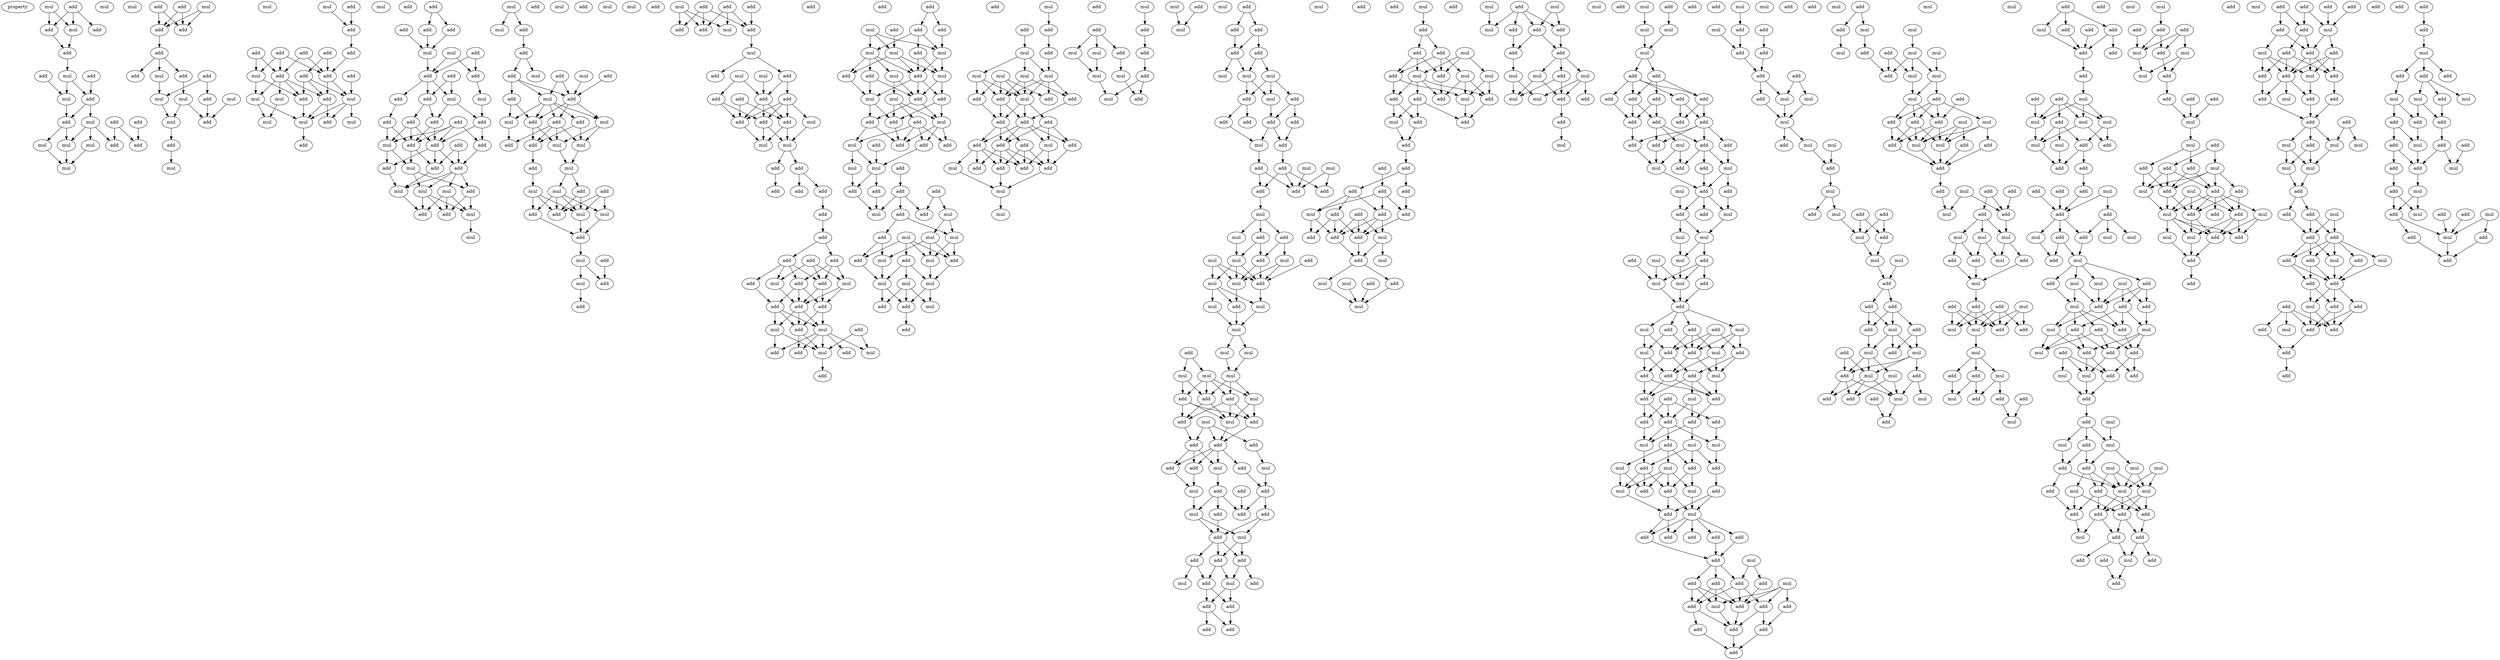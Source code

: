 digraph {
    node [fontcolor=black]
    property [mul=2,lf=1.3]
    0 [ label = add ];
    1 [ label = mul ];
    2 [ label = add ];
    3 [ label = mul ];
    4 [ label = add ];
    5 [ label = add ];
    6 [ label = add ];
    7 [ label = add ];
    8 [ label = mul ];
    9 [ label = add ];
    10 [ label = mul ];
    11 [ label = add ];
    12 [ label = mul ];
    13 [ label = add ];
    14 [ label = add ];
    15 [ label = mul ];
    16 [ label = add ];
    17 [ label = mul ];
    18 [ label = mul ];
    19 [ label = add ];
    20 [ label = mul ];
    21 [ label = mul ];
    22 [ label = mul ];
    23 [ label = mul ];
    24 [ label = add ];
    25 [ label = add ];
    26 [ label = add ];
    27 [ label = add ];
    28 [ label = add ];
    29 [ label = add ];
    30 [ label = add ];
    31 [ label = mul ];
    32 [ label = add ];
    33 [ label = add ];
    34 [ label = mul ];
    35 [ label = mul ];
    36 [ label = mul ];
    37 [ label = mul ];
    38 [ label = mul ];
    39 [ label = add ];
    40 [ label = add ];
    41 [ label = mul ];
    42 [ label = mul ];
    43 [ label = mul ];
    44 [ label = add ];
    45 [ label = add ];
    46 [ label = add ];
    47 [ label = add ];
    48 [ label = add ];
    49 [ label = add ];
    50 [ label = add ];
    51 [ label = mul ];
    52 [ label = add ];
    53 [ label = add ];
    54 [ label = add ];
    55 [ label = add ];
    56 [ label = mul ];
    57 [ label = add ];
    58 [ label = add ];
    59 [ label = mul ];
    60 [ label = mul ];
    61 [ label = mul ];
    62 [ label = add ];
    63 [ label = add ];
    64 [ label = mul ];
    65 [ label = mul ];
    66 [ label = add ];
    67 [ label = add ];
    68 [ label = add ];
    69 [ label = add ];
    70 [ label = add ];
    71 [ label = mul ];
    72 [ label = mul ];
    73 [ label = add ];
    74 [ label = add ];
    75 [ label = add ];
    76 [ label = add ];
    77 [ label = add ];
    78 [ label = mul ];
    79 [ label = add ];
    80 [ label = mul ];
    81 [ label = add ];
    82 [ label = add ];
    83 [ label = add ];
    84 [ label = add ];
    85 [ label = add ];
    86 [ label = add ];
    87 [ label = add ];
    88 [ label = add ];
    89 [ label = add ];
    90 [ label = mul ];
    91 [ label = add ];
    92 [ label = add ];
    93 [ label = add ];
    94 [ label = mul ];
    95 [ label = add ];
    96 [ label = mul ];
    97 [ label = mul ];
    98 [ label = mul ];
    99 [ label = add ];
    100 [ label = mul ];
    101 [ label = add ];
    102 [ label = mul ];
    103 [ label = mul ];
    104 [ label = add ];
    105 [ label = mul ];
    106 [ label = add ];
    107 [ label = mul ];
    108 [ label = add ];
    109 [ label = add ];
    110 [ label = mul ];
    111 [ label = add ];
    112 [ label = add ];
    113 [ label = add ];
    114 [ label = mul ];
    115 [ label = add ];
    116 [ label = add ];
    117 [ label = mul ];
    118 [ label = mul ];
    119 [ label = add ];
    120 [ label = add ];
    121 [ label = mul ];
    122 [ label = add ];
    123 [ label = add ];
    124 [ label = mul ];
    125 [ label = mul ];
    126 [ label = add ];
    127 [ label = mul ];
    128 [ label = add ];
    129 [ label = mul ];
    130 [ label = add ];
    131 [ label = mul ];
    132 [ label = add ];
    133 [ label = add ];
    134 [ label = mul ];
    135 [ label = mul ];
    136 [ label = add ];
    137 [ label = add ];
    138 [ label = mul ];
    139 [ label = add ];
    140 [ label = mul ];
    141 [ label = mul ];
    142 [ label = mul ];
    143 [ label = add ];
    144 [ label = add ];
    145 [ label = add ];
    146 [ label = add ];
    147 [ label = add ];
    148 [ label = mul ];
    149 [ label = add ];
    150 [ label = add ];
    151 [ label = add ];
    152 [ label = add ];
    153 [ label = add ];
    154 [ label = mul ];
    155 [ label = mul ];
    156 [ label = mul ];
    157 [ label = mul ];
    158 [ label = add ];
    159 [ label = add ];
    160 [ label = add ];
    161 [ label = add ];
    162 [ label = add ];
    163 [ label = add ];
    164 [ label = mul ];
    165 [ label = add ];
    166 [ label = add ];
    167 [ label = add ];
    168 [ label = mul ];
    169 [ label = mul ];
    170 [ label = add ];
    171 [ label = add ];
    172 [ label = add ];
    173 [ label = add ];
    174 [ label = add ];
    175 [ label = add ];
    176 [ label = add ];
    177 [ label = add ];
    178 [ label = add ];
    179 [ label = add ];
    180 [ label = add ];
    181 [ label = add ];
    182 [ label = mul ];
    183 [ label = add ];
    184 [ label = add ];
    185 [ label = mul ];
    186 [ label = add ];
    187 [ label = add ];
    188 [ label = add ];
    189 [ label = add ];
    190 [ label = mul ];
    191 [ label = mul ];
    192 [ label = add ];
    193 [ label = mul ];
    194 [ label = add ];
    195 [ label = add ];
    196 [ label = add ];
    197 [ label = mul ];
    198 [ label = add ];
    199 [ label = add ];
    200 [ label = add ];
    201 [ label = add ];
    202 [ label = mul ];
    203 [ label = add ];
    204 [ label = add ];
    205 [ label = add ];
    206 [ label = mul ];
    207 [ label = mul ];
    208 [ label = mul ];
    209 [ label = mul ];
    210 [ label = mul ];
    211 [ label = add ];
    212 [ label = add ];
    213 [ label = add ];
    214 [ label = mul ];
    215 [ label = add ];
    216 [ label = mul ];
    217 [ label = add ];
    218 [ label = mul ];
    219 [ label = add ];
    220 [ label = add ];
    221 [ label = add ];
    222 [ label = add ];
    223 [ label = mul ];
    224 [ label = add ];
    225 [ label = add ];
    226 [ label = add ];
    227 [ label = mul ];
    228 [ label = add ];
    229 [ label = mul ];
    230 [ label = add ];
    231 [ label = add ];
    232 [ label = add ];
    233 [ label = add ];
    234 [ label = mul ];
    235 [ label = add ];
    236 [ label = add ];
    237 [ label = mul ];
    238 [ label = mul ];
    239 [ label = add ];
    240 [ label = mul ];
    241 [ label = mul ];
    242 [ label = add ];
    243 [ label = add ];
    244 [ label = mul ];
    245 [ label = add ];
    246 [ label = mul ];
    247 [ label = mul ];
    248 [ label = mul ];
    249 [ label = mul ];
    250 [ label = add ];
    251 [ label = add ];
    252 [ label = mul ];
    253 [ label = add ];
    254 [ label = mul ];
    255 [ label = add ];
    256 [ label = add ];
    257 [ label = mul ];
    258 [ label = add ];
    259 [ label = mul ];
    260 [ label = mul ];
    261 [ label = mul ];
    262 [ label = mul ];
    263 [ label = add ];
    264 [ label = add ];
    265 [ label = mul ];
    266 [ label = add ];
    267 [ label = add ];
    268 [ label = add ];
    269 [ label = add ];
    270 [ label = add ];
    271 [ label = add ];
    272 [ label = add ];
    273 [ label = mul ];
    274 [ label = add ];
    275 [ label = add ];
    276 [ label = add ];
    277 [ label = add ];
    278 [ label = add ];
    279 [ label = mul ];
    280 [ label = add ];
    281 [ label = mul ];
    282 [ label = mul ];
    283 [ label = add ];
    284 [ label = mul ];
    285 [ label = add ];
    286 [ label = add ];
    287 [ label = add ];
    288 [ label = add ];
    289 [ label = mul ];
    290 [ label = mul ];
    291 [ label = mul ];
    292 [ label = mul ];
    293 [ label = add ];
    294 [ label = add ];
    295 [ label = mul ];
    296 [ label = mul ];
    297 [ label = add ];
    298 [ label = mul ];
    299 [ label = mul ];
    300 [ label = add ];
    301 [ label = mul ];
    302 [ label = add ];
    303 [ label = add ];
    304 [ label = add ];
    305 [ label = add ];
    306 [ label = mul ];
    307 [ label = mul ];
    308 [ label = mul ];
    309 [ label = add ];
    310 [ label = add ];
    311 [ label = mul ];
    312 [ label = add ];
    313 [ label = add ];
    314 [ label = add ];
    315 [ label = add ];
    316 [ label = add ];
    317 [ label = mul ];
    318 [ label = mul ];
    319 [ label = mul ];
    320 [ label = add ];
    321 [ label = add ];
    322 [ label = add ];
    323 [ label = add ];
    324 [ label = add ];
    325 [ label = add ];
    326 [ label = mul ];
    327 [ label = add ];
    328 [ label = mul ];
    329 [ label = add ];
    330 [ label = add ];
    331 [ label = mul ];
    332 [ label = mul ];
    333 [ label = add ];
    334 [ label = mul ];
    335 [ label = mul ];
    336 [ label = add ];
    337 [ label = mul ];
    338 [ label = add ];
    339 [ label = mul ];
    340 [ label = mul ];
    341 [ label = mul ];
    342 [ label = add ];
    343 [ label = mul ];
    344 [ label = mul ];
    345 [ label = add ];
    346 [ label = mul ];
    347 [ label = mul ];
    348 [ label = mul ];
    349 [ label = mul ];
    350 [ label = add ];
    351 [ label = add ];
    352 [ label = add ];
    353 [ label = mul ];
    354 [ label = mul ];
    355 [ label = add ];
    356 [ label = add ];
    357 [ label = add ];
    358 [ label = add ];
    359 [ label = add ];
    360 [ label = add ];
    361 [ label = mul ];
    362 [ label = mul ];
    363 [ label = add ];
    364 [ label = add ];
    365 [ label = mul ];
    366 [ label = add ];
    367 [ label = add ];
    368 [ label = add ];
    369 [ label = add ];
    370 [ label = add ];
    371 [ label = add ];
    372 [ label = mul ];
    373 [ label = add ];
    374 [ label = mul ];
    375 [ label = add ];
    376 [ label = add ];
    377 [ label = add ];
    378 [ label = add ];
    379 [ label = mul ];
    380 [ label = mul ];
    381 [ label = add ];
    382 [ label = add ];
    383 [ label = add ];
    384 [ label = mul ];
    385 [ label = add ];
    386 [ label = add ];
    387 [ label = add ];
    388 [ label = add ];
    389 [ label = add ];
    390 [ label = mul ];
    391 [ label = mul ];
    392 [ label = mul ];
    393 [ label = add ];
    394 [ label = mul ];
    395 [ label = add ];
    396 [ label = add ];
    397 [ label = add ];
    398 [ label = add ];
    399 [ label = mul ];
    400 [ label = add ];
    401 [ label = add ];
    402 [ label = add ];
    403 [ label = mul ];
    404 [ label = add ];
    405 [ label = add ];
    406 [ label = add ];
    407 [ label = add ];
    408 [ label = add ];
    409 [ label = add ];
    410 [ label = add ];
    411 [ label = add ];
    412 [ label = add ];
    413 [ label = add ];
    414 [ label = mul ];
    415 [ label = mul ];
    416 [ label = add ];
    417 [ label = add ];
    418 [ label = add ];
    419 [ label = add ];
    420 [ label = mul ];
    421 [ label = mul ];
    422 [ label = add ];
    423 [ label = mul ];
    424 [ label = add ];
    425 [ label = add ];
    426 [ label = mul ];
    427 [ label = mul ];
    428 [ label = add ];
    429 [ label = mul ];
    430 [ label = add ];
    431 [ label = add ];
    432 [ label = mul ];
    433 [ label = add ];
    434 [ label = add ];
    435 [ label = add ];
    436 [ label = add ];
    437 [ label = mul ];
    438 [ label = mul ];
    439 [ label = mul ];
    440 [ label = add ];
    441 [ label = mul ];
    442 [ label = mul ];
    443 [ label = add ];
    444 [ label = add ];
    445 [ label = mul ];
    446 [ label = mul ];
    447 [ label = add ];
    448 [ label = add ];
    449 [ label = mul ];
    450 [ label = mul ];
    451 [ label = mul ];
    452 [ label = mul ];
    453 [ label = add ];
    454 [ label = add ];
    455 [ label = add ];
    456 [ label = add ];
    457 [ label = add ];
    458 [ label = add ];
    459 [ label = add ];
    460 [ label = add ];
    461 [ label = add ];
    462 [ label = add ];
    463 [ label = add ];
    464 [ label = add ];
    465 [ label = mul ];
    466 [ label = add ];
    467 [ label = add ];
    468 [ label = add ];
    469 [ label = add ];
    470 [ label = mul ];
    471 [ label = add ];
    472 [ label = mul ];
    473 [ label = add ];
    474 [ label = add ];
    475 [ label = add ];
    476 [ label = mul ];
    477 [ label = add ];
    478 [ label = add ];
    479 [ label = mul ];
    480 [ label = mul ];
    481 [ label = mul ];
    482 [ label = add ];
    483 [ label = mul ];
    484 [ label = add ];
    485 [ label = add ];
    486 [ label = mul ];
    487 [ label = mul ];
    488 [ label = add ];
    489 [ label = mul ];
    490 [ label = add ];
    491 [ label = add ];
    492 [ label = add ];
    493 [ label = mul ];
    494 [ label = mul ];
    495 [ label = add ];
    496 [ label = mul ];
    497 [ label = add ];
    498 [ label = add ];
    499 [ label = add ];
    500 [ label = mul ];
    501 [ label = add ];
    502 [ label = add ];
    503 [ label = add ];
    504 [ label = mul ];
    505 [ label = mul ];
    506 [ label = add ];
    507 [ label = add ];
    508 [ label = add ];
    509 [ label = add ];
    510 [ label = add ];
    511 [ label = add ];
    512 [ label = add ];
    513 [ label = mul ];
    514 [ label = mul ];
    515 [ label = add ];
    516 [ label = mul ];
    517 [ label = mul ];
    518 [ label = add ];
    519 [ label = mul ];
    520 [ label = add ];
    521 [ label = add ];
    522 [ label = mul ];
    523 [ label = add ];
    524 [ label = add ];
    525 [ label = add ];
    526 [ label = mul ];
    527 [ label = mul ];
    528 [ label = add ];
    529 [ label = add ];
    530 [ label = add ];
    531 [ label = add ];
    532 [ label = add ];
    533 [ label = add ];
    534 [ label = mul ];
    535 [ label = add ];
    536 [ label = mul ];
    537 [ label = add ];
    538 [ label = add ];
    539 [ label = add ];
    540 [ label = add ];
    541 [ label = add ];
    542 [ label = mul ];
    543 [ label = add ];
    544 [ label = add ];
    545 [ label = add ];
    546 [ label = add ];
    547 [ label = add ];
    548 [ label = add ];
    549 [ label = mul ];
    550 [ label = add ];
    551 [ label = mul ];
    552 [ label = add ];
    553 [ label = add ];
    554 [ label = add ];
    555 [ label = add ];
    556 [ label = add ];
    557 [ label = add ];
    558 [ label = mul ];
    559 [ label = mul ];
    560 [ label = mul ];
    561 [ label = add ];
    562 [ label = mul ];
    563 [ label = add ];
    564 [ label = add ];
    565 [ label = mul ];
    566 [ label = mul ];
    567 [ label = add ];
    568 [ label = add ];
    569 [ label = mul ];
    570 [ label = add ];
    571 [ label = add ];
    572 [ label = add ];
    573 [ label = mul ];
    574 [ label = add ];
    575 [ label = mul ];
    576 [ label = mul ];
    577 [ label = mul ];
    578 [ label = add ];
    579 [ label = add ];
    580 [ label = mul ];
    581 [ label = add ];
    582 [ label = add ];
    583 [ label = mul ];
    584 [ label = add ];
    585 [ label = mul ];
    586 [ label = add ];
    587 [ label = mul ];
    588 [ label = add ];
    589 [ label = mul ];
    590 [ label = add ];
    591 [ label = mul ];
    592 [ label = add ];
    593 [ label = add ];
    594 [ label = add ];
    595 [ label = add ];
    596 [ label = mul ];
    597 [ label = mul ];
    598 [ label = add ];
    599 [ label = add ];
    600 [ label = add ];
    601 [ label = mul ];
    602 [ label = mul ];
    603 [ label = mul ];
    604 [ label = mul ];
    605 [ label = add ];
    606 [ label = mul ];
    607 [ label = add ];
    608 [ label = mul ];
    609 [ label = mul ];
    610 [ label = add ];
    611 [ label = add ];
    612 [ label = add ];
    613 [ label = mul ];
    614 [ label = add ];
    615 [ label = add ];
    616 [ label = mul ];
    617 [ label = mul ];
    618 [ label = add ];
    619 [ label = add ];
    620 [ label = add ];
    621 [ label = mul ];
    622 [ label = add ];
    623 [ label = mul ];
    624 [ label = add ];
    625 [ label = add ];
    626 [ label = mul ];
    627 [ label = add ];
    628 [ label = mul ];
    629 [ label = add ];
    630 [ label = add ];
    631 [ label = mul ];
    632 [ label = add ];
    633 [ label = mul ];
    634 [ label = mul ];
    635 [ label = mul ];
    636 [ label = add ];
    637 [ label = add ];
    638 [ label = mul ];
    639 [ label = add ];
    640 [ label = mul ];
    641 [ label = mul ];
    642 [ label = add ];
    643 [ label = add ];
    644 [ label = add ];
    645 [ label = add ];
    646 [ label = add ];
    647 [ label = mul ];
    648 [ label = mul ];
    649 [ label = mul ];
    650 [ label = mul ];
    651 [ label = add ];
    652 [ label = add ];
    653 [ label = mul ];
    654 [ label = mul ];
    655 [ label = add ];
    656 [ label = add ];
    657 [ label = add ];
    658 [ label = mul ];
    659 [ label = add ];
    660 [ label = mul ];
    661 [ label = add ];
    662 [ label = add ];
    663 [ label = add ];
    664 [ label = add ];
    665 [ label = add ];
    666 [ label = add ];
    667 [ label = add ];
    668 [ label = add ];
    669 [ label = mul ];
    670 [ label = add ];
    671 [ label = mul ];
    672 [ label = mul ];
    673 [ label = mul ];
    674 [ label = mul ];
    675 [ label = mul ];
    676 [ label = add ];
    677 [ label = add ];
    678 [ label = add ];
    679 [ label = add ];
    680 [ label = mul ];
    681 [ label = add ];
    682 [ label = add ];
    683 [ label = add ];
    684 [ label = add ];
    685 [ label = add ];
    686 [ label = mul ];
    687 [ label = add ];
    688 [ label = mul ];
    689 [ label = mul ];
    690 [ label = add ];
    691 [ label = add ];
    692 [ label = mul ];
    693 [ label = add ];
    694 [ label = mul ];
    695 [ label = mul ];
    696 [ label = mul ];
    697 [ label = add ];
    698 [ label = mul ];
    699 [ label = add ];
    700 [ label = add ];
    701 [ label = add ];
    702 [ label = mul ];
    703 [ label = add ];
    704 [ label = add ];
    705 [ label = mul ];
    706 [ label = add ];
    707 [ label = add ];
    708 [ label = add ];
    709 [ label = add ];
    710 [ label = add ];
    711 [ label = mul ];
    712 [ label = add ];
    713 [ label = mul ];
    714 [ label = add ];
    715 [ label = mul ];
    716 [ label = add ];
    717 [ label = add ];
    718 [ label = mul ];
    719 [ label = mul ];
    720 [ label = mul ];
    721 [ label = add ];
    722 [ label = mul ];
    723 [ label = mul ];
    724 [ label = mul ];
    725 [ label = add ];
    726 [ label = add ];
    727 [ label = add ];
    728 [ label = mul ];
    729 [ label = mul ];
    730 [ label = add ];
    731 [ label = mul ];
    732 [ label = add ];
    733 [ label = add ];
    734 [ label = add ];
    735 [ label = add ];
    736 [ label = add ];
    737 [ label = mul ];
    738 [ label = add ];
    739 [ label = add ];
    740 [ label = add ];
    741 [ label = add ];
    742 [ label = mul ];
    743 [ label = add ];
    744 [ label = add ];
    745 [ label = mul ];
    746 [ label = mul ];
    747 [ label = add ];
    748 [ label = add ];
    749 [ label = add ];
    750 [ label = mul ];
    751 [ label = mul ];
    752 [ label = add ];
    753 [ label = add ];
    754 [ label = mul ];
    755 [ label = add ];
    756 [ label = add ];
    757 [ label = add ];
    758 [ label = mul ];
    759 [ label = add ];
    760 [ label = mul ];
    761 [ label = mul ];
    762 [ label = add ];
    763 [ label = mul ];
    764 [ label = add ];
    765 [ label = add ];
    766 [ label = add ];
    767 [ label = add ];
    768 [ label = mul ];
    769 [ label = mul ];
    770 [ label = add ];
    771 [ label = add ];
    772 [ label = add ];
    773 [ label = add ];
    774 [ label = mul ];
    775 [ label = mul ];
    776 [ label = add ];
    777 [ label = mul ];
    778 [ label = add ];
    779 [ label = mul ];
    780 [ label = add ];
    781 [ label = add ];
    782 [ label = add ];
    783 [ label = add ];
    784 [ label = add ];
    785 [ label = add ];
    786 [ label = add ];
    787 [ label = add ];
    788 [ label = mul ];
    789 [ label = add ];
    790 [ label = add ];
    791 [ label = mul ];
    792 [ label = add ];
    793 [ label = add ];
    794 [ label = add ];
    795 [ label = mul ];
    796 [ label = add ];
    797 [ label = add ];
    798 [ label = add ];
    799 [ label = mul ];
    800 [ label = add ];
    801 [ label = add ];
    802 [ label = add ];
    803 [ label = add ];
    804 [ label = add ];
    805 [ label = mul ];
    806 [ label = mul ];
    807 [ label = mul ];
    808 [ label = mul ];
    809 [ label = mul ];
    810 [ label = add ];
    811 [ label = add ];
    812 [ label = add ];
    813 [ label = add ];
    814 [ label = mul ];
    815 [ label = add ];
    816 [ label = add ];
    817 [ label = add ];
    818 [ label = add ];
    819 [ label = mul ];
    820 [ label = add ];
    821 [ label = mul ];
    822 [ label = add ];
    823 [ label = add ];
    824 [ label = mul ];
    825 [ label = add ];
    826 [ label = add ];
    827 [ label = add ];
    828 [ label = mul ];
    829 [ label = add ];
    830 [ label = add ];
    831 [ label = add ];
    832 [ label = add ];
    833 [ label = add ];
    834 [ label = add ];
    835 [ label = add ];
    836 [ label = add ];
    837 [ label = mul ];
    838 [ label = add ];
    839 [ label = add ];
    840 [ label = add ];
    841 [ label = mul ];
    842 [ label = add ];
    843 [ label = mul ];
    844 [ label = mul ];
    845 [ label = add ];
    846 [ label = add ];
    847 [ label = add ];
    848 [ label = add ];
    849 [ label = add ];
    850 [ label = mul ];
    851 [ label = add ];
    852 [ label = add ];
    853 [ label = add ];
    854 [ label = mul ];
    855 [ label = add ];
    856 [ label = mul ];
    857 [ label = mul ];
    858 [ label = add ];
    859 [ label = mul ];
    860 [ label = add ];
    861 [ label = add ];
    862 [ label = add ];
    863 [ label = add ];
    864 [ label = mul ];
    865 [ label = add ];
    0 -> 2 [ name = 0 ];
    0 -> 3 [ name = 1 ];
    0 -> 4 [ name = 2 ];
    1 -> 2 [ name = 3 ];
    1 -> 3 [ name = 4 ];
    2 -> 5 [ name = 5 ];
    3 -> 5 [ name = 6 ];
    5 -> 8 [ name = 7 ];
    6 -> 10 [ name = 8 ];
    7 -> 9 [ name = 9 ];
    8 -> 9 [ name = 10 ];
    8 -> 10 [ name = 11 ];
    9 -> 12 [ name = 12 ];
    9 -> 14 [ name = 13 ];
    10 -> 14 [ name = 14 ];
    11 -> 16 [ name = 15 ];
    12 -> 17 [ name = 16 ];
    12 -> 18 [ name = 17 ];
    12 -> 19 [ name = 18 ];
    13 -> 16 [ name = 19 ];
    13 -> 19 [ name = 20 ];
    14 -> 15 [ name = 21 ];
    14 -> 18 [ name = 22 ];
    15 -> 20 [ name = 23 ];
    17 -> 20 [ name = 24 ];
    18 -> 20 [ name = 25 ];
    23 -> 26 [ name = 26 ];
    23 -> 27 [ name = 27 ];
    24 -> 26 [ name = 28 ];
    24 -> 27 [ name = 29 ];
    25 -> 26 [ name = 30 ];
    25 -> 27 [ name = 31 ];
    27 -> 28 [ name = 32 ];
    28 -> 29 [ name = 33 ];
    28 -> 30 [ name = 34 ];
    28 -> 31 [ name = 35 ];
    29 -> 37 [ name = 36 ];
    31 -> 35 [ name = 37 ];
    32 -> 33 [ name = 38 ];
    32 -> 35 [ name = 39 ];
    33 -> 39 [ name = 40 ];
    35 -> 38 [ name = 41 ];
    36 -> 39 [ name = 42 ];
    37 -> 38 [ name = 43 ];
    37 -> 39 [ name = 44 ];
    38 -> 40 [ name = 45 ];
    40 -> 41 [ name = 46 ];
    42 -> 45 [ name = 47 ];
    44 -> 45 [ name = 48 ];
    45 -> 48 [ name = 49 ];
    46 -> 54 [ name = 50 ];
    46 -> 55 [ name = 51 ];
    47 -> 51 [ name = 52 ];
    47 -> 54 [ name = 53 ];
    47 -> 55 [ name = 54 ];
    48 -> 54 [ name = 55 ];
    49 -> 53 [ name = 56 ];
    49 -> 54 [ name = 57 ];
    50 -> 51 [ name = 58 ];
    50 -> 55 [ name = 59 ];
    51 -> 56 [ name = 60 ];
    51 -> 58 [ name = 61 ];
    52 -> 59 [ name = 62 ];
    53 -> 57 [ name = 63 ];
    53 -> 58 [ name = 64 ];
    53 -> 59 [ name = 65 ];
    54 -> 57 [ name = 66 ];
    54 -> 59 [ name = 67 ];
    55 -> 56 [ name = 68 ];
    55 -> 57 [ name = 69 ];
    55 -> 58 [ name = 70 ];
    55 -> 60 [ name = 71 ];
    56 -> 61 [ name = 72 ];
    56 -> 65 [ name = 73 ];
    57 -> 61 [ name = 74 ];
    57 -> 62 [ name = 75 ];
    58 -> 61 [ name = 76 ];
    59 -> 61 [ name = 77 ];
    59 -> 62 [ name = 78 ];
    59 -> 64 [ name = 79 ];
    60 -> 65 [ name = 80 ];
    61 -> 66 [ name = 81 ];
    67 -> 69 [ name = 82 ];
    67 -> 70 [ name = 83 ];
    68 -> 72 [ name = 84 ];
    69 -> 72 [ name = 85 ];
    70 -> 72 [ name = 86 ];
    71 -> 74 [ name = 87 ];
    71 -> 75 [ name = 88 ];
    72 -> 74 [ name = 89 ];
    73 -> 74 [ name = 90 ];
    73 -> 75 [ name = 91 ];
    74 -> 77 [ name = 92 ];
    74 -> 79 [ name = 93 ];
    74 -> 80 [ name = 94 ];
    75 -> 78 [ name = 95 ];
    76 -> 77 [ name = 96 ];
    76 -> 80 [ name = 97 ];
    77 -> 81 [ name = 98 ];
    77 -> 84 [ name = 99 ];
    78 -> 82 [ name = 100 ];
    79 -> 83 [ name = 101 ];
    80 -> 81 [ name = 102 ];
    80 -> 82 [ name = 103 ];
    81 -> 88 [ name = 104 ];
    81 -> 89 [ name = 105 ];
    82 -> 87 [ name = 106 ];
    82 -> 88 [ name = 107 ];
    83 -> 89 [ name = 108 ];
    83 -> 90 [ name = 109 ];
    84 -> 88 [ name = 110 ];
    84 -> 89 [ name = 111 ];
    84 -> 90 [ name = 112 ];
    85 -> 87 [ name = 113 ];
    85 -> 88 [ name = 114 ];
    85 -> 89 [ name = 115 ];
    85 -> 90 [ name = 116 ];
    86 -> 91 [ name = 117 ];
    86 -> 93 [ name = 118 ];
    87 -> 93 [ name = 119 ];
    88 -> 91 [ name = 120 ];
    88 -> 92 [ name = 121 ];
    88 -> 93 [ name = 122 ];
    89 -> 91 [ name = 123 ];
    89 -> 94 [ name = 124 ];
    90 -> 92 [ name = 125 ];
    90 -> 94 [ name = 126 ];
    91 -> 96 [ name = 127 ];
    92 -> 96 [ name = 128 ];
    93 -> 95 [ name = 129 ];
    93 -> 96 [ name = 130 ];
    93 -> 97 [ name = 131 ];
    93 -> 98 [ name = 132 ];
    94 -> 95 [ name = 133 ];
    94 -> 98 [ name = 134 ];
    95 -> 99 [ name = 135 ];
    95 -> 100 [ name = 136 ];
    96 -> 101 [ name = 137 ];
    97 -> 99 [ name = 138 ];
    97 -> 100 [ name = 139 ];
    97 -> 101 [ name = 140 ];
    98 -> 99 [ name = 141 ];
    98 -> 100 [ name = 142 ];
    98 -> 101 [ name = 143 ];
    100 -> 102 [ name = 144 ];
    103 -> 105 [ name = 145 ];
    103 -> 106 [ name = 146 ];
    106 -> 109 [ name = 147 ];
    109 -> 112 [ name = 148 ];
    109 -> 114 [ name = 149 ];
    110 -> 115 [ name = 150 ];
    111 -> 115 [ name = 151 ];
    111 -> 117 [ name = 152 ];
    112 -> 115 [ name = 153 ];
    112 -> 116 [ name = 154 ];
    112 -> 117 [ name = 155 ];
    113 -> 115 [ name = 156 ];
    115 -> 118 [ name = 157 ];
    115 -> 119 [ name = 158 ];
    115 -> 122 [ name = 159 ];
    116 -> 119 [ name = 160 ];
    116 -> 121 [ name = 161 ];
    117 -> 118 [ name = 162 ];
    117 -> 119 [ name = 163 ];
    117 -> 120 [ name = 164 ];
    117 -> 121 [ name = 165 ];
    117 -> 122 [ name = 166 ];
    118 -> 124 [ name = 167 ];
    118 -> 125 [ name = 168 ];
    119 -> 123 [ name = 169 ];
    119 -> 124 [ name = 170 ];
    120 -> 123 [ name = 171 ];
    120 -> 125 [ name = 172 ];
    121 -> 126 [ name = 173 ];
    122 -> 123 [ name = 174 ];
    122 -> 124 [ name = 175 ];
    122 -> 125 [ name = 176 ];
    122 -> 126 [ name = 177 ];
    123 -> 128 [ name = 178 ];
    124 -> 127 [ name = 179 ];
    125 -> 127 [ name = 180 ];
    127 -> 129 [ name = 181 ];
    127 -> 130 [ name = 182 ];
    128 -> 131 [ name = 183 ];
    129 -> 133 [ name = 184 ];
    129 -> 134 [ name = 185 ];
    129 -> 135 [ name = 186 ];
    129 -> 136 [ name = 187 ];
    130 -> 134 [ name = 188 ];
    130 -> 136 [ name = 189 ];
    131 -> 133 [ name = 190 ];
    131 -> 134 [ name = 191 ];
    131 -> 136 [ name = 192 ];
    132 -> 134 [ name = 193 ];
    132 -> 135 [ name = 194 ];
    132 -> 136 [ name = 195 ];
    133 -> 137 [ name = 196 ];
    134 -> 137 [ name = 197 ];
    135 -> 137 [ name = 198 ];
    137 -> 138 [ name = 199 ];
    138 -> 142 [ name = 200 ];
    138 -> 143 [ name = 201 ];
    139 -> 143 [ name = 202 ];
    142 -> 145 [ name = 203 ];
    146 -> 151 [ name = 204 ];
    146 -> 152 [ name = 205 ];
    146 -> 153 [ name = 206 ];
    147 -> 152 [ name = 207 ];
    148 -> 151 [ name = 208 ];
    148 -> 153 [ name = 209 ];
    148 -> 154 [ name = 210 ];
    150 -> 151 [ name = 211 ];
    150 -> 152 [ name = 212 ];
    150 -> 154 [ name = 213 ];
    152 -> 155 [ name = 214 ];
    155 -> 158 [ name = 215 ];
    155 -> 159 [ name = 216 ];
    156 -> 162 [ name = 217 ];
    157 -> 161 [ name = 218 ];
    157 -> 162 [ name = 219 ];
    159 -> 162 [ name = 220 ];
    159 -> 163 [ name = 221 ];
    160 -> 165 [ name = 222 ];
    160 -> 167 [ name = 223 ];
    161 -> 165 [ name = 224 ];
    161 -> 166 [ name = 225 ];
    162 -> 165 [ name = 226 ];
    162 -> 166 [ name = 227 ];
    162 -> 167 [ name = 228 ];
    163 -> 164 [ name = 229 ];
    163 -> 165 [ name = 230 ];
    163 -> 166 [ name = 231 ];
    163 -> 167 [ name = 232 ];
    164 -> 169 [ name = 233 ];
    165 -> 168 [ name = 234 ];
    166 -> 168 [ name = 235 ];
    166 -> 169 [ name = 236 ];
    167 -> 168 [ name = 237 ];
    167 -> 169 [ name = 238 ];
    169 -> 170 [ name = 239 ];
    169 -> 171 [ name = 240 ];
    170 -> 172 [ name = 241 ];
    171 -> 173 [ name = 242 ];
    171 -> 174 [ name = 243 ];
    173 -> 176 [ name = 244 ];
    176 -> 177 [ name = 245 ];
    177 -> 178 [ name = 246 ];
    177 -> 180 [ name = 247 ];
    178 -> 181 [ name = 248 ];
    178 -> 182 [ name = 249 ];
    178 -> 183 [ name = 250 ];
    178 -> 184 [ name = 251 ];
    179 -> 182 [ name = 252 ];
    179 -> 183 [ name = 253 ];
    179 -> 185 [ name = 254 ];
    180 -> 181 [ name = 255 ];
    180 -> 183 [ name = 256 ];
    180 -> 185 [ name = 257 ];
    181 -> 186 [ name = 258 ];
    181 -> 187 [ name = 259 ];
    181 -> 188 [ name = 260 ];
    182 -> 187 [ name = 261 ];
    183 -> 186 [ name = 262 ];
    183 -> 187 [ name = 263 ];
    184 -> 188 [ name = 264 ];
    185 -> 186 [ name = 265 ];
    185 -> 187 [ name = 266 ];
    186 -> 189 [ name = 267 ];
    186 -> 190 [ name = 268 ];
    187 -> 189 [ name = 269 ];
    187 -> 190 [ name = 270 ];
    187 -> 191 [ name = 271 ];
    188 -> 189 [ name = 272 ];
    188 -> 190 [ name = 273 ];
    188 -> 191 [ name = 274 ];
    189 -> 193 [ name = 275 ];
    189 -> 196 [ name = 276 ];
    190 -> 193 [ name = 277 ];
    190 -> 194 [ name = 278 ];
    190 -> 195 [ name = 279 ];
    190 -> 196 [ name = 280 ];
    190 -> 197 [ name = 281 ];
    191 -> 193 [ name = 282 ];
    191 -> 194 [ name = 283 ];
    192 -> 193 [ name = 284 ];
    192 -> 197 [ name = 285 ];
    193 -> 198 [ name = 286 ];
    199 -> 200 [ name = 287 ];
    199 -> 201 [ name = 288 ];
    200 -> 207 [ name = 289 ];
    201 -> 205 [ name = 290 ];
    201 -> 207 [ name = 291 ];
    201 -> 208 [ name = 292 ];
    202 -> 206 [ name = 293 ];
    202 -> 207 [ name = 294 ];
    202 -> 208 [ name = 295 ];
    203 -> 206 [ name = 296 ];
    205 -> 210 [ name = 297 ];
    205 -> 213 [ name = 298 ];
    206 -> 210 [ name = 299 ];
    206 -> 211 [ name = 300 ];
    206 -> 213 [ name = 301 ];
    207 -> 210 [ name = 302 ];
    207 -> 213 [ name = 303 ];
    208 -> 209 [ name = 304 ];
    208 -> 211 [ name = 305 ];
    208 -> 212 [ name = 306 ];
    208 -> 213 [ name = 307 ];
    209 -> 216 [ name = 308 ];
    209 -> 217 [ name = 309 ];
    210 -> 215 [ name = 310 ];
    210 -> 217 [ name = 311 ];
    211 -> 214 [ name = 312 ];
    212 -> 214 [ name = 313 ];
    212 -> 217 [ name = 314 ];
    213 -> 214 [ name = 315 ];
    213 -> 215 [ name = 316 ];
    213 -> 217 [ name = 317 ];
    214 -> 219 [ name = 318 ];
    214 -> 221 [ name = 319 ];
    215 -> 218 [ name = 320 ];
    215 -> 219 [ name = 321 ];
    216 -> 218 [ name = 322 ];
    216 -> 219 [ name = 323 ];
    216 -> 220 [ name = 324 ];
    217 -> 218 [ name = 325 ];
    217 -> 221 [ name = 326 ];
    218 -> 222 [ name = 327 ];
    218 -> 224 [ name = 328 ];
    218 -> 226 [ name = 329 ];
    219 -> 224 [ name = 330 ];
    220 -> 222 [ name = 331 ];
    220 -> 223 [ name = 332 ];
    220 -> 224 [ name = 333 ];
    220 -> 226 [ name = 334 ];
    221 -> 223 [ name = 335 ];
    221 -> 224 [ name = 336 ];
    222 -> 229 [ name = 337 ];
    223 -> 227 [ name = 338 ];
    223 -> 229 [ name = 339 ];
    225 -> 229 [ name = 340 ];
    227 -> 233 [ name = 341 ];
    228 -> 230 [ name = 342 ];
    229 -> 232 [ name = 343 ];
    229 -> 233 [ name = 344 ];
    230 -> 234 [ name = 345 ];
    230 -> 235 [ name = 346 ];
    230 -> 236 [ name = 347 ];
    231 -> 236 [ name = 348 ];
    231 -> 237 [ name = 349 ];
    232 -> 234 [ name = 350 ];
    233 -> 234 [ name = 351 ];
    235 -> 239 [ name = 352 ];
    235 -> 241 [ name = 353 ];
    237 -> 238 [ name = 354 ];
    237 -> 241 [ name = 355 ];
    238 -> 242 [ name = 356 ];
    238 -> 244 [ name = 357 ];
    238 -> 246 [ name = 358 ];
    239 -> 243 [ name = 359 ];
    239 -> 244 [ name = 360 ];
    240 -> 242 [ name = 361 ];
    240 -> 243 [ name = 362 ];
    240 -> 245 [ name = 363 ];
    240 -> 246 [ name = 364 ];
    241 -> 242 [ name = 365 ];
    241 -> 246 [ name = 366 ];
    242 -> 248 [ name = 367 ];
    243 -> 247 [ name = 368 ];
    244 -> 247 [ name = 369 ];
    245 -> 247 [ name = 370 ];
    245 -> 248 [ name = 371 ];
    245 -> 249 [ name = 372 ];
    246 -> 248 [ name = 373 ];
    247 -> 250 [ name = 374 ];
    247 -> 251 [ name = 375 ];
    248 -> 250 [ name = 376 ];
    248 -> 252 [ name = 377 ];
    249 -> 250 [ name = 378 ];
    249 -> 251 [ name = 379 ];
    249 -> 252 [ name = 380 ];
    250 -> 253 [ name = 381 ];
    254 -> 256 [ name = 382 ];
    255 -> 257 [ name = 383 ];
    256 -> 258 [ name = 384 ];
    257 -> 259 [ name = 385 ];
    257 -> 261 [ name = 386 ];
    257 -> 262 [ name = 387 ];
    258 -> 259 [ name = 388 ];
    259 -> 264 [ name = 389 ];
    259 -> 265 [ name = 390 ];
    259 -> 266 [ name = 391 ];
    259 -> 267 [ name = 392 ];
    260 -> 263 [ name = 393 ];
    260 -> 264 [ name = 394 ];
    260 -> 265 [ name = 395 ];
    260 -> 267 [ name = 396 ];
    261 -> 263 [ name = 397 ];
    261 -> 264 [ name = 398 ];
    261 -> 265 [ name = 399 ];
    262 -> 264 [ name = 400 ];
    262 -> 265 [ name = 401 ];
    262 -> 266 [ name = 402 ];
    263 -> 269 [ name = 403 ];
    264 -> 269 [ name = 404 ];
    264 -> 270 [ name = 405 ];
    265 -> 268 [ name = 406 ];
    265 -> 269 [ name = 407 ];
    265 -> 270 [ name = 408 ];
    266 -> 270 [ name = 409 ];
    268 -> 272 [ name = 410 ];
    268 -> 273 [ name = 411 ];
    268 -> 275 [ name = 412 ];
    269 -> 271 [ name = 413 ];
    269 -> 274 [ name = 414 ];
    269 -> 275 [ name = 415 ];
    270 -> 271 [ name = 416 ];
    270 -> 272 [ name = 417 ];
    270 -> 273 [ name = 418 ];
    270 -> 275 [ name = 419 ];
    271 -> 277 [ name = 420 ];
    271 -> 278 [ name = 421 ];
    271 -> 279 [ name = 422 ];
    271 -> 280 [ name = 423 ];
    272 -> 276 [ name = 424 ];
    273 -> 276 [ name = 425 ];
    273 -> 280 [ name = 426 ];
    274 -> 276 [ name = 427 ];
    274 -> 278 [ name = 428 ];
    274 -> 280 [ name = 429 ];
    275 -> 276 [ name = 430 ];
    275 -> 277 [ name = 431 ];
    275 -> 278 [ name = 432 ];
    275 -> 280 [ name = 433 ];
    276 -> 281 [ name = 434 ];
    278 -> 281 [ name = 435 ];
    279 -> 281 [ name = 436 ];
    281 -> 282 [ name = 437 ];
    284 -> 286 [ name = 438 ];
    285 -> 287 [ name = 439 ];
    285 -> 289 [ name = 440 ];
    285 -> 290 [ name = 441 ];
    286 -> 288 [ name = 442 ];
    287 -> 292 [ name = 443 ];
    288 -> 293 [ name = 444 ];
    289 -> 291 [ name = 445 ];
    290 -> 291 [ name = 446 ];
    291 -> 295 [ name = 447 ];
    292 -> 294 [ name = 448 ];
    293 -> 294 [ name = 449 ];
    293 -> 295 [ name = 450 ];
    296 -> 299 [ name = 451 ];
    297 -> 299 [ name = 452 ];
    300 -> 302 [ name = 453 ];
    300 -> 303 [ name = 454 ];
    302 -> 304 [ name = 455 ];
    302 -> 305 [ name = 456 ];
    303 -> 304 [ name = 457 ];
    304 -> 307 [ name = 458 ];
    304 -> 308 [ name = 459 ];
    305 -> 306 [ name = 460 ];
    305 -> 308 [ name = 461 ];
    306 -> 309 [ name = 462 ];
    306 -> 310 [ name = 463 ];
    306 -> 311 [ name = 464 ];
    308 -> 309 [ name = 465 ];
    308 -> 311 [ name = 466 ];
    309 -> 313 [ name = 467 ];
    309 -> 314 [ name = 468 ];
    310 -> 312 [ name = 469 ];
    310 -> 315 [ name = 470 ];
    311 -> 315 [ name = 471 ];
    312 -> 316 [ name = 472 ];
    314 -> 317 [ name = 473 ];
    315 -> 316 [ name = 474 ];
    315 -> 317 [ name = 475 ];
    316 -> 320 [ name = 476 ];
    317 -> 322 [ name = 477 ];
    318 -> 323 [ name = 478 ];
    318 -> 325 [ name = 479 ];
    319 -> 323 [ name = 480 ];
    320 -> 323 [ name = 481 ];
    320 -> 324 [ name = 482 ];
    320 -> 325 [ name = 483 ];
    322 -> 323 [ name = 484 ];
    322 -> 324 [ name = 485 ];
    324 -> 326 [ name = 486 ];
    326 -> 327 [ name = 487 ];
    326 -> 328 [ name = 488 ];
    326 -> 329 [ name = 489 ];
    327 -> 332 [ name = 490 ];
    327 -> 333 [ name = 491 ];
    328 -> 334 [ name = 492 ];
    329 -> 333 [ name = 493 ];
    329 -> 334 [ name = 494 ];
    330 -> 336 [ name = 495 ];
    331 -> 335 [ name = 496 ];
    331 -> 336 [ name = 497 ];
    331 -> 337 [ name = 498 ];
    332 -> 336 [ name = 499 ];
    332 -> 337 [ name = 500 ];
    333 -> 336 [ name = 501 ];
    333 -> 337 [ name = 502 ];
    334 -> 335 [ name = 503 ];
    334 -> 336 [ name = 504 ];
    334 -> 337 [ name = 505 ];
    335 -> 338 [ name = 506 ];
    335 -> 339 [ name = 507 ];
    335 -> 340 [ name = 508 ];
    336 -> 340 [ name = 509 ];
    337 -> 338 [ name = 510 ];
    338 -> 341 [ name = 511 ];
    339 -> 341 [ name = 512 ];
    340 -> 341 [ name = 513 ];
    341 -> 343 [ name = 514 ];
    341 -> 344 [ name = 515 ];
    342 -> 346 [ name = 516 ];
    342 -> 348 [ name = 517 ];
    343 -> 347 [ name = 518 ];
    344 -> 347 [ name = 519 ];
    346 -> 350 [ name = 520 ];
    346 -> 352 [ name = 521 ];
    347 -> 349 [ name = 522 ];
    347 -> 351 [ name = 523 ];
    347 -> 352 [ name = 524 ];
    348 -> 349 [ name = 525 ];
    348 -> 350 [ name = 526 ];
    348 -> 351 [ name = 527 ];
    348 -> 352 [ name = 528 ];
    349 -> 353 [ name = 529 ];
    349 -> 355 [ name = 530 ];
    350 -> 353 [ name = 531 ];
    350 -> 355 [ name = 532 ];
    350 -> 356 [ name = 533 ];
    351 -> 353 [ name = 534 ];
    351 -> 355 [ name = 535 ];
    351 -> 356 [ name = 536 ];
    352 -> 353 [ name = 537 ];
    352 -> 356 [ name = 538 ];
    353 -> 357 [ name = 539 ];
    354 -> 357 [ name = 540 ];
    354 -> 358 [ name = 541 ];
    354 -> 359 [ name = 542 ];
    355 -> 357 [ name = 543 ];
    356 -> 359 [ name = 544 ];
    357 -> 360 [ name = 545 ];
    357 -> 361 [ name = 546 ];
    357 -> 363 [ name = 547 ];
    357 -> 364 [ name = 548 ];
    358 -> 362 [ name = 549 ];
    359 -> 360 [ name = 550 ];
    359 -> 361 [ name = 551 ];
    359 -> 364 [ name = 552 ];
    360 -> 365 [ name = 553 ];
    361 -> 368 [ name = 554 ];
    362 -> 367 [ name = 555 ];
    363 -> 367 [ name = 556 ];
    364 -> 365 [ name = 557 ];
    365 -> 372 [ name = 558 ];
    366 -> 371 [ name = 559 ];
    367 -> 369 [ name = 560 ];
    367 -> 371 [ name = 561 ];
    368 -> 370 [ name = 562 ];
    368 -> 371 [ name = 563 ];
    368 -> 372 [ name = 564 ];
    369 -> 373 [ name = 565 ];
    369 -> 374 [ name = 566 ];
    370 -> 373 [ name = 567 ];
    372 -> 373 [ name = 568 ];
    372 -> 374 [ name = 569 ];
    373 -> 375 [ name = 570 ];
    373 -> 376 [ name = 571 ];
    373 -> 377 [ name = 572 ];
    374 -> 375 [ name = 573 ];
    374 -> 376 [ name = 574 ];
    375 -> 379 [ name = 575 ];
    375 -> 381 [ name = 576 ];
    376 -> 378 [ name = 577 ];
    376 -> 379 [ name = 578 ];
    377 -> 380 [ name = 579 ];
    377 -> 381 [ name = 580 ];
    379 -> 382 [ name = 581 ];
    379 -> 383 [ name = 582 ];
    381 -> 382 [ name = 583 ];
    381 -> 383 [ name = 584 ];
    382 -> 385 [ name = 585 ];
    382 -> 386 [ name = 586 ];
    383 -> 386 [ name = 587 ];
    384 -> 387 [ name = 588 ];
    387 -> 388 [ name = 589 ];
    387 -> 389 [ name = 590 ];
    388 -> 392 [ name = 591 ];
    388 -> 393 [ name = 592 ];
    388 -> 395 [ name = 593 ];
    389 -> 393 [ name = 594 ];
    389 -> 394 [ name = 595 ];
    389 -> 395 [ name = 596 ];
    390 -> 391 [ name = 597 ];
    390 -> 392 [ name = 598 ];
    390 -> 395 [ name = 599 ];
    391 -> 397 [ name = 600 ];
    391 -> 399 [ name = 601 ];
    392 -> 396 [ name = 602 ];
    392 -> 397 [ name = 603 ];
    392 -> 398 [ name = 604 ];
    392 -> 400 [ name = 605 ];
    393 -> 398 [ name = 606 ];
    393 -> 399 [ name = 607 ];
    394 -> 397 [ name = 608 ];
    394 -> 399 [ name = 609 ];
    394 -> 400 [ name = 610 ];
    395 -> 400 [ name = 611 ];
    396 -> 401 [ name = 612 ];
    396 -> 402 [ name = 613 ];
    396 -> 403 [ name = 614 ];
    397 -> 401 [ name = 615 ];
    398 -> 402 [ name = 616 ];
    398 -> 403 [ name = 617 ];
    399 -> 401 [ name = 618 ];
    402 -> 404 [ name = 619 ];
    403 -> 404 [ name = 620 ];
    404 -> 405 [ name = 621 ];
    405 -> 407 [ name = 622 ];
    405 -> 408 [ name = 623 ];
    406 -> 409 [ name = 624 ];
    407 -> 410 [ name = 625 ];
    407 -> 413 [ name = 626 ];
    407 -> 414 [ name = 627 ];
    408 -> 411 [ name = 628 ];
    409 -> 410 [ name = 629 ];
    409 -> 411 [ name = 630 ];
    409 -> 414 [ name = 631 ];
    410 -> 415 [ name = 632 ];
    410 -> 416 [ name = 633 ];
    410 -> 418 [ name = 634 ];
    411 -> 418 [ name = 635 ];
    412 -> 415 [ name = 636 ];
    412 -> 416 [ name = 637 ];
    412 -> 418 [ name = 638 ];
    413 -> 416 [ name = 639 ];
    413 -> 417 [ name = 640 ];
    413 -> 418 [ name = 641 ];
    414 -> 416 [ name = 642 ];
    414 -> 417 [ name = 643 ];
    415 -> 419 [ name = 644 ];
    415 -> 420 [ name = 645 ];
    416 -> 419 [ name = 646 ];
    418 -> 419 [ name = 647 ];
    419 -> 421 [ name = 648 ];
    419 -> 425 [ name = 649 ];
    421 -> 426 [ name = 650 ];
    423 -> 426 [ name = 651 ];
    424 -> 426 [ name = 652 ];
    425 -> 426 [ name = 653 ];
    427 -> 432 [ name = 654 ];
    428 -> 430 [ name = 655 ];
    428 -> 431 [ name = 656 ];
    428 -> 432 [ name = 657 ];
    428 -> 433 [ name = 658 ];
    429 -> 430 [ name = 659 ];
    429 -> 433 [ name = 660 ];
    430 -> 434 [ name = 661 ];
    431 -> 435 [ name = 662 ];
    433 -> 434 [ name = 663 ];
    433 -> 435 [ name = 664 ];
    434 -> 436 [ name = 665 ];
    434 -> 437 [ name = 666 ];
    434 -> 439 [ name = 667 ];
    435 -> 438 [ name = 668 ];
    436 -> 442 [ name = 669 ];
    436 -> 443 [ name = 670 ];
    437 -> 440 [ name = 671 ];
    437 -> 441 [ name = 672 ];
    437 -> 443 [ name = 673 ];
    438 -> 441 [ name = 674 ];
    438 -> 442 [ name = 675 ];
    439 -> 442 [ name = 676 ];
    439 -> 443 [ name = 677 ];
    443 -> 444 [ name = 678 ];
    444 -> 446 [ name = 679 ];
    448 -> 451 [ name = 680 ];
    449 -> 450 [ name = 681 ];
    450 -> 452 [ name = 682 ];
    451 -> 452 [ name = 683 ];
    452 -> 454 [ name = 684 ];
    452 -> 455 [ name = 685 ];
    454 -> 456 [ name = 686 ];
    454 -> 459 [ name = 687 ];
    454 -> 460 [ name = 688 ];
    455 -> 456 [ name = 689 ];
    455 -> 457 [ name = 690 ];
    455 -> 458 [ name = 691 ];
    455 -> 460 [ name = 692 ];
    456 -> 463 [ name = 693 ];
    456 -> 464 [ name = 694 ];
    457 -> 463 [ name = 695 ];
    457 -> 464 [ name = 696 ];
    458 -> 461 [ name = 697 ];
    459 -> 461 [ name = 698 ];
    459 -> 462 [ name = 699 ];
    460 -> 461 [ name = 700 ];
    460 -> 462 [ name = 701 ];
    461 -> 469 [ name = 702 ];
    462 -> 465 [ name = 703 ];
    462 -> 466 [ name = 704 ];
    462 -> 468 [ name = 705 ];
    463 -> 466 [ name = 706 ];
    463 -> 467 [ name = 707 ];
    463 -> 468 [ name = 708 ];
    463 -> 469 [ name = 709 ];
    465 -> 471 [ name = 710 ];
    465 -> 472 [ name = 711 ];
    466 -> 470 [ name = 712 ];
    466 -> 471 [ name = 713 ];
    466 -> 473 [ name = 714 ];
    467 -> 470 [ name = 715 ];
    468 -> 472 [ name = 716 ];
    469 -> 472 [ name = 717 ];
    470 -> 474 [ name = 718 ];
    470 -> 475 [ name = 719 ];
    472 -> 475 [ name = 720 ];
    473 -> 475 [ name = 721 ];
    474 -> 479 [ name = 722 ];
    475 -> 477 [ name = 723 ];
    475 -> 478 [ name = 724 ];
    475 -> 479 [ name = 725 ];
    476 -> 477 [ name = 726 ];
    477 -> 480 [ name = 727 ];
    477 -> 481 [ name = 728 ];
    479 -> 480 [ name = 729 ];
    480 -> 485 [ name = 730 ];
    480 -> 486 [ name = 731 ];
    481 -> 486 [ name = 732 ];
    482 -> 487 [ name = 733 ];
    483 -> 487 [ name = 734 ];
    483 -> 489 [ name = 735 ];
    485 -> 487 [ name = 736 ];
    485 -> 488 [ name = 737 ];
    485 -> 489 [ name = 738 ];
    486 -> 489 [ name = 739 ];
    487 -> 490 [ name = 740 ];
    488 -> 490 [ name = 741 ];
    489 -> 490 [ name = 742 ];
    490 -> 491 [ name = 743 ];
    490 -> 492 [ name = 744 ];
    490 -> 493 [ name = 745 ];
    490 -> 494 [ name = 746 ];
    491 -> 498 [ name = 747 ];
    491 -> 500 [ name = 748 ];
    492 -> 496 [ name = 749 ];
    492 -> 497 [ name = 750 ];
    492 -> 498 [ name = 751 ];
    493 -> 497 [ name = 752 ];
    493 -> 500 [ name = 753 ];
    494 -> 496 [ name = 754 ];
    494 -> 498 [ name = 755 ];
    494 -> 499 [ name = 756 ];
    495 -> 497 [ name = 757 ];
    495 -> 498 [ name = 758 ];
    495 -> 499 [ name = 759 ];
    496 -> 502 [ name = 760 ];
    496 -> 504 [ name = 761 ];
    497 -> 501 [ name = 762 ];
    497 -> 503 [ name = 763 ];
    498 -> 502 [ name = 764 ];
    498 -> 504 [ name = 765 ];
    499 -> 501 [ name = 766 ];
    499 -> 504 [ name = 767 ];
    500 -> 502 [ name = 768 ];
    500 -> 503 [ name = 769 ];
    501 -> 505 [ name = 770 ];
    501 -> 507 [ name = 771 ];
    501 -> 508 [ name = 772 ];
    502 -> 507 [ name = 773 ];
    502 -> 508 [ name = 774 ];
    503 -> 507 [ name = 775 ];
    503 -> 508 [ name = 776 ];
    504 -> 508 [ name = 777 ];
    505 -> 509 [ name = 778 ];
    505 -> 510 [ name = 779 ];
    506 -> 510 [ name = 780 ];
    506 -> 511 [ name = 781 ];
    506 -> 512 [ name = 782 ];
    507 -> 510 [ name = 783 ];
    507 -> 512 [ name = 784 ];
    508 -> 509 [ name = 785 ];
    509 -> 514 [ name = 786 ];
    509 -> 516 [ name = 787 ];
    510 -> 513 [ name = 788 ];
    510 -> 515 [ name = 789 ];
    510 -> 516 [ name = 790 ];
    511 -> 513 [ name = 791 ];
    512 -> 516 [ name = 792 ];
    513 -> 520 [ name = 793 ];
    514 -> 518 [ name = 794 ];
    514 -> 520 [ name = 795 ];
    514 -> 521 [ name = 796 ];
    515 -> 517 [ name = 797 ];
    515 -> 518 [ name = 798 ];
    515 -> 519 [ name = 799 ];
    516 -> 521 [ name = 800 ];
    517 -> 522 [ name = 801 ];
    517 -> 523 [ name = 802 ];
    517 -> 524 [ name = 803 ];
    517 -> 526 [ name = 804 ];
    518 -> 524 [ name = 805 ];
    518 -> 526 [ name = 806 ];
    519 -> 522 [ name = 807 ];
    519 -> 523 [ name = 808 ];
    520 -> 525 [ name = 809 ];
    521 -> 522 [ name = 810 ];
    521 -> 523 [ name = 811 ];
    521 -> 524 [ name = 812 ];
    522 -> 528 [ name = 813 ];
    524 -> 527 [ name = 814 ];
    524 -> 528 [ name = 815 ];
    525 -> 527 [ name = 816 ];
    525 -> 528 [ name = 817 ];
    526 -> 527 [ name = 818 ];
    527 -> 529 [ name = 819 ];
    527 -> 530 [ name = 820 ];
    527 -> 531 [ name = 821 ];
    527 -> 532 [ name = 822 ];
    527 -> 533 [ name = 823 ];
    528 -> 529 [ name = 824 ];
    528 -> 530 [ name = 825 ];
    529 -> 535 [ name = 826 ];
    531 -> 535 [ name = 827 ];
    532 -> 535 [ name = 828 ];
    534 -> 539 [ name = 829 ];
    534 -> 540 [ name = 830 ];
    535 -> 537 [ name = 831 ];
    535 -> 538 [ name = 832 ];
    535 -> 540 [ name = 833 ];
    536 -> 541 [ name = 834 ];
    536 -> 542 [ name = 835 ];
    536 -> 543 [ name = 836 ];
    536 -> 545 [ name = 837 ];
    537 -> 541 [ name = 838 ];
    537 -> 542 [ name = 839 ];
    537 -> 544 [ name = 840 ];
    538 -> 541 [ name = 841 ];
    538 -> 542 [ name = 842 ];
    538 -> 544 [ name = 843 ];
    539 -> 541 [ name = 844 ];
    540 -> 541 [ name = 845 ];
    540 -> 544 [ name = 846 ];
    540 -> 545 [ name = 847 ];
    541 -> 546 [ name = 848 ];
    542 -> 546 [ name = 849 ];
    543 -> 548 [ name = 850 ];
    544 -> 546 [ name = 851 ];
    544 -> 547 [ name = 852 ];
    545 -> 546 [ name = 853 ];
    545 -> 548 [ name = 854 ];
    546 -> 550 [ name = 855 ];
    547 -> 550 [ name = 856 ];
    548 -> 550 [ name = 857 ];
    549 -> 552 [ name = 858 ];
    551 -> 554 [ name = 859 ];
    552 -> 554 [ name = 860 ];
    553 -> 555 [ name = 861 ];
    554 -> 557 [ name = 862 ];
    555 -> 557 [ name = 863 ];
    556 -> 558 [ name = 864 ];
    556 -> 559 [ name = 865 ];
    557 -> 558 [ name = 866 ];
    557 -> 561 [ name = 867 ];
    558 -> 562 [ name = 868 ];
    559 -> 562 [ name = 869 ];
    561 -> 562 [ name = 870 ];
    562 -> 564 [ name = 871 ];
    562 -> 566 [ name = 872 ];
    565 -> 568 [ name = 873 ];
    566 -> 568 [ name = 874 ];
    568 -> 569 [ name = 875 ];
    569 -> 570 [ name = 876 ];
    569 -> 573 [ name = 877 ];
    571 -> 574 [ name = 878 ];
    571 -> 575 [ name = 879 ];
    572 -> 574 [ name = 880 ];
    572 -> 575 [ name = 881 ];
    573 -> 575 [ name = 882 ];
    574 -> 577 [ name = 883 ];
    575 -> 577 [ name = 884 ];
    576 -> 578 [ name = 885 ];
    577 -> 578 [ name = 886 ];
    578 -> 579 [ name = 887 ];
    578 -> 581 [ name = 888 ];
    579 -> 583 [ name = 889 ];
    579 -> 584 [ name = 890 ];
    581 -> 582 [ name = 891 ];
    581 -> 583 [ name = 892 ];
    581 -> 584 [ name = 893 ];
    582 -> 585 [ name = 894 ];
    582 -> 588 [ name = 895 ];
    583 -> 585 [ name = 896 ];
    583 -> 587 [ name = 897 ];
    583 -> 588 [ name = 898 ];
    584 -> 587 [ name = 899 ];
    585 -> 589 [ name = 900 ];
    585 -> 590 [ name = 901 ];
    585 -> 592 [ name = 902 ];
    586 -> 589 [ name = 903 ];
    586 -> 592 [ name = 904 ];
    587 -> 589 [ name = 905 ];
    587 -> 591 [ name = 906 ];
    587 -> 592 [ name = 907 ];
    589 -> 594 [ name = 908 ];
    589 -> 595 [ name = 909 ];
    589 -> 596 [ name = 910 ];
    590 -> 596 [ name = 911 ];
    590 -> 597 [ name = 912 ];
    591 -> 595 [ name = 913 ];
    591 -> 596 [ name = 914 ];
    592 -> 594 [ name = 915 ];
    592 -> 595 [ name = 916 ];
    592 -> 596 [ name = 917 ];
    593 -> 598 [ name = 918 ];
    596 -> 598 [ name = 919 ];
    599 -> 600 [ name = 920 ];
    599 -> 602 [ name = 921 ];
    600 -> 603 [ name = 922 ];
    601 -> 606 [ name = 923 ];
    602 -> 605 [ name = 924 ];
    604 -> 608 [ name = 925 ];
    605 -> 610 [ name = 926 ];
    606 -> 608 [ name = 927 ];
    606 -> 609 [ name = 928 ];
    606 -> 610 [ name = 929 ];
    607 -> 609 [ name = 930 ];
    607 -> 610 [ name = 931 ];
    608 -> 612 [ name = 932 ];
    608 -> 613 [ name = 933 ];
    609 -> 613 [ name = 934 ];
    611 -> 615 [ name = 935 ];
    612 -> 614 [ name = 936 ];
    612 -> 615 [ name = 937 ];
    612 -> 617 [ name = 938 ];
    612 -> 618 [ name = 939 ];
    613 -> 614 [ name = 940 ];
    613 -> 615 [ name = 941 ];
    613 -> 618 [ name = 942 ];
    614 -> 621 [ name = 943 ];
    614 -> 622 [ name = 944 ];
    615 -> 621 [ name = 945 ];
    615 -> 622 [ name = 946 ];
    615 -> 623 [ name = 947 ];
    616 -> 620 [ name = 948 ];
    616 -> 621 [ name = 949 ];
    616 -> 623 [ name = 950 ];
    617 -> 619 [ name = 951 ];
    617 -> 621 [ name = 952 ];
    617 -> 623 [ name = 953 ];
    618 -> 621 [ name = 954 ];
    618 -> 622 [ name = 955 ];
    618 -> 623 [ name = 956 ];
    619 -> 624 [ name = 957 ];
    620 -> 624 [ name = 958 ];
    621 -> 624 [ name = 959 ];
    622 -> 624 [ name = 960 ];
    623 -> 624 [ name = 961 ];
    624 -> 625 [ name = 962 ];
    625 -> 631 [ name = 963 ];
    627 -> 630 [ name = 964 ];
    627 -> 632 [ name = 965 ];
    628 -> 631 [ name = 966 ];
    628 -> 632 [ name = 967 ];
    629 -> 632 [ name = 968 ];
    630 -> 633 [ name = 969 ];
    630 -> 634 [ name = 970 ];
    630 -> 635 [ name = 971 ];
    632 -> 635 [ name = 972 ];
    633 -> 637 [ name = 973 ];
    633 -> 638 [ name = 974 ];
    634 -> 637 [ name = 975 ];
    634 -> 639 [ name = 976 ];
    635 -> 636 [ name = 977 ];
    635 -> 638 [ name = 978 ];
    636 -> 640 [ name = 979 ];
    637 -> 640 [ name = 980 ];
    639 -> 640 [ name = 981 ];
    640 -> 642 [ name = 982 ];
    641 -> 645 [ name = 983 ];
    641 -> 646 [ name = 984 ];
    641 -> 648 [ name = 985 ];
    642 -> 646 [ name = 986 ];
    642 -> 647 [ name = 987 ];
    642 -> 648 [ name = 988 ];
    643 -> 646 [ name = 989 ];
    643 -> 647 [ name = 990 ];
    643 -> 648 [ name = 991 ];
    644 -> 645 [ name = 992 ];
    644 -> 646 [ name = 993 ];
    644 -> 647 [ name = 994 ];
    644 -> 648 [ name = 995 ];
    648 -> 650 [ name = 996 ];
    650 -> 651 [ name = 997 ];
    650 -> 652 [ name = 998 ];
    650 -> 653 [ name = 999 ];
    651 -> 654 [ name = 1000 ];
    652 -> 654 [ name = 1001 ];
    652 -> 655 [ name = 1002 ];
    653 -> 655 [ name = 1003 ];
    653 -> 656 [ name = 1004 ];
    656 -> 658 [ name = 1005 ];
    657 -> 658 [ name = 1006 ];
    659 -> 660 [ name = 1007 ];
    659 -> 661 [ name = 1008 ];
    659 -> 662 [ name = 1009 ];
    660 -> 665 [ name = 1010 ];
    661 -> 665 [ name = 1011 ];
    662 -> 664 [ name = 1012 ];
    662 -> 665 [ name = 1013 ];
    663 -> 665 [ name = 1014 ];
    665 -> 666 [ name = 1015 ];
    666 -> 669 [ name = 1016 ];
    667 -> 670 [ name = 1017 ];
    667 -> 671 [ name = 1018 ];
    667 -> 672 [ name = 1019 ];
    667 -> 673 [ name = 1020 ];
    668 -> 671 [ name = 1021 ];
    669 -> 671 [ name = 1022 ];
    669 -> 672 [ name = 1023 ];
    669 -> 673 [ name = 1024 ];
    670 -> 674 [ name = 1025 ];
    670 -> 675 [ name = 1026 ];
    670 -> 676 [ name = 1027 ];
    671 -> 674 [ name = 1028 ];
    672 -> 674 [ name = 1029 ];
    672 -> 677 [ name = 1030 ];
    673 -> 676 [ name = 1031 ];
    673 -> 677 [ name = 1032 ];
    674 -> 679 [ name = 1033 ];
    675 -> 679 [ name = 1034 ];
    676 -> 678 [ name = 1035 ];
    676 -> 679 [ name = 1036 ];
    678 -> 683 [ name = 1037 ];
    680 -> 684 [ name = 1038 ];
    680 -> 685 [ name = 1039 ];
    681 -> 685 [ name = 1040 ];
    682 -> 685 [ name = 1041 ];
    683 -> 685 [ name = 1042 ];
    684 -> 686 [ name = 1043 ];
    684 -> 687 [ name = 1044 ];
    684 -> 688 [ name = 1045 ];
    685 -> 687 [ name = 1046 ];
    685 -> 689 [ name = 1047 ];
    685 -> 690 [ name = 1048 ];
    687 -> 692 [ name = 1049 ];
    689 -> 691 [ name = 1050 ];
    690 -> 691 [ name = 1051 ];
    690 -> 692 [ name = 1052 ];
    692 -> 693 [ name = 1053 ];
    692 -> 694 [ name = 1054 ];
    692 -> 695 [ name = 1055 ];
    692 -> 697 [ name = 1056 ];
    693 -> 699 [ name = 1057 ];
    693 -> 700 [ name = 1058 ];
    693 -> 701 [ name = 1059 ];
    694 -> 698 [ name = 1060 ];
    694 -> 699 [ name = 1061 ];
    695 -> 699 [ name = 1062 ];
    696 -> 699 [ name = 1063 ];
    696 -> 700 [ name = 1064 ];
    696 -> 701 [ name = 1065 ];
    697 -> 698 [ name = 1066 ];
    698 -> 702 [ name = 1067 ];
    698 -> 703 [ name = 1068 ];
    698 -> 704 [ name = 1069 ];
    698 -> 706 [ name = 1070 ];
    699 -> 702 [ name = 1071 ];
    699 -> 706 [ name = 1072 ];
    700 -> 705 [ name = 1073 ];
    701 -> 703 [ name = 1074 ];
    701 -> 705 [ name = 1075 ];
    701 -> 706 [ name = 1076 ];
    702 -> 709 [ name = 1077 ];
    702 -> 711 [ name = 1078 ];
    703 -> 708 [ name = 1079 ];
    703 -> 709 [ name = 1080 ];
    703 -> 711 [ name = 1081 ];
    704 -> 708 [ name = 1082 ];
    704 -> 710 [ name = 1083 ];
    704 -> 711 [ name = 1084 ];
    705 -> 708 [ name = 1085 ];
    705 -> 709 [ name = 1086 ];
    705 -> 710 [ name = 1087 ];
    706 -> 710 [ name = 1088 ];
    707 -> 712 [ name = 1089 ];
    707 -> 713 [ name = 1090 ];
    707 -> 715 [ name = 1091 ];
    708 -> 713 [ name = 1092 ];
    708 -> 714 [ name = 1093 ];
    709 -> 712 [ name = 1094 ];
    709 -> 713 [ name = 1095 ];
    710 -> 712 [ name = 1096 ];
    710 -> 714 [ name = 1097 ];
    712 -> 716 [ name = 1098 ];
    713 -> 716 [ name = 1099 ];
    715 -> 716 [ name = 1100 ];
    716 -> 717 [ name = 1101 ];
    717 -> 719 [ name = 1102 ];
    717 -> 720 [ name = 1103 ];
    717 -> 721 [ name = 1104 ];
    718 -> 720 [ name = 1105 ];
    719 -> 726 [ name = 1106 ];
    720 -> 723 [ name = 1107 ];
    720 -> 725 [ name = 1108 ];
    721 -> 725 [ name = 1109 ];
    721 -> 726 [ name = 1110 ];
    722 -> 728 [ name = 1111 ];
    722 -> 729 [ name = 1112 ];
    723 -> 728 [ name = 1113 ];
    723 -> 729 [ name = 1114 ];
    724 -> 728 [ name = 1115 ];
    724 -> 729 [ name = 1116 ];
    724 -> 730 [ name = 1117 ];
    725 -> 728 [ name = 1118 ];
    725 -> 730 [ name = 1119 ];
    725 -> 731 [ name = 1120 ];
    726 -> 727 [ name = 1121 ];
    726 -> 728 [ name = 1122 ];
    727 -> 735 [ name = 1123 ];
    728 -> 732 [ name = 1124 ];
    728 -> 733 [ name = 1125 ];
    728 -> 734 [ name = 1126 ];
    729 -> 732 [ name = 1127 ];
    729 -> 733 [ name = 1128 ];
    729 -> 734 [ name = 1129 ];
    730 -> 732 [ name = 1130 ];
    730 -> 734 [ name = 1131 ];
    730 -> 735 [ name = 1132 ];
    731 -> 733 [ name = 1133 ];
    731 -> 735 [ name = 1134 ];
    732 -> 738 [ name = 1135 ];
    733 -> 736 [ name = 1136 ];
    733 -> 738 [ name = 1137 ];
    734 -> 736 [ name = 1138 ];
    734 -> 737 [ name = 1139 ];
    735 -> 737 [ name = 1140 ];
    736 -> 741 [ name = 1141 ];
    736 -> 742 [ name = 1142 ];
    738 -> 742 [ name = 1143 ];
    738 -> 743 [ name = 1144 ];
    740 -> 744 [ name = 1145 ];
    742 -> 744 [ name = 1146 ];
    746 -> 747 [ name = 1147 ];
    747 -> 751 [ name = 1148 ];
    747 -> 752 [ name = 1149 ];
    748 -> 751 [ name = 1150 ];
    749 -> 750 [ name = 1151 ];
    749 -> 751 [ name = 1152 ];
    749 -> 752 [ name = 1153 ];
    750 -> 753 [ name = 1154 ];
    750 -> 754 [ name = 1155 ];
    751 -> 754 [ name = 1156 ];
    752 -> 753 [ name = 1157 ];
    753 -> 759 [ name = 1158 ];
    755 -> 760 [ name = 1159 ];
    757 -> 760 [ name = 1160 ];
    759 -> 760 [ name = 1161 ];
    760 -> 761 [ name = 1162 ];
    761 -> 764 [ name = 1163 ];
    761 -> 766 [ name = 1164 ];
    762 -> 763 [ name = 1165 ];
    762 -> 765 [ name = 1166 ];
    763 -> 767 [ name = 1167 ];
    763 -> 768 [ name = 1168 ];
    763 -> 770 [ name = 1169 ];
    763 -> 771 [ name = 1170 ];
    764 -> 768 [ name = 1171 ];
    764 -> 771 [ name = 1172 ];
    765 -> 767 [ name = 1173 ];
    765 -> 768 [ name = 1174 ];
    765 -> 771 [ name = 1175 ];
    766 -> 767 [ name = 1176 ];
    766 -> 771 [ name = 1177 ];
    767 -> 772 [ name = 1178 ];
    767 -> 773 [ name = 1179 ];
    767 -> 774 [ name = 1180 ];
    767 -> 775 [ name = 1181 ];
    767 -> 776 [ name = 1182 ];
    768 -> 774 [ name = 1183 ];
    769 -> 773 [ name = 1184 ];
    769 -> 774 [ name = 1185 ];
    769 -> 776 [ name = 1186 ];
    770 -> 773 [ name = 1187 ];
    770 -> 776 [ name = 1188 ];
    771 -> 773 [ name = 1189 ];
    771 -> 774 [ name = 1190 ];
    773 -> 777 [ name = 1191 ];
    773 -> 780 [ name = 1192 ];
    774 -> 777 [ name = 1193 ];
    774 -> 778 [ name = 1194 ];
    774 -> 779 [ name = 1195 ];
    774 -> 780 [ name = 1196 ];
    775 -> 778 [ name = 1197 ];
    775 -> 780 [ name = 1198 ];
    776 -> 777 [ name = 1199 ];
    776 -> 778 [ name = 1200 ];
    776 -> 780 [ name = 1201 ];
    777 -> 781 [ name = 1202 ];
    779 -> 781 [ name = 1203 ];
    780 -> 781 [ name = 1204 ];
    781 -> 782 [ name = 1205 ];
    783 -> 787 [ name = 1206 ];
    783 -> 789 [ name = 1207 ];
    784 -> 787 [ name = 1208 ];
    784 -> 788 [ name = 1209 ];
    785 -> 788 [ name = 1210 ];
    786 -> 788 [ name = 1211 ];
    787 -> 790 [ name = 1212 ];
    787 -> 792 [ name = 1213 ];
    788 -> 792 [ name = 1214 ];
    788 -> 793 [ name = 1215 ];
    789 -> 791 [ name = 1216 ];
    789 -> 792 [ name = 1217 ];
    790 -> 794 [ name = 1218 ];
    790 -> 796 [ name = 1219 ];
    790 -> 797 [ name = 1220 ];
    791 -> 794 [ name = 1221 ];
    791 -> 795 [ name = 1222 ];
    791 -> 797 [ name = 1223 ];
    792 -> 794 [ name = 1224 ];
    792 -> 795 [ name = 1225 ];
    792 -> 796 [ name = 1226 ];
    793 -> 794 [ name = 1227 ];
    793 -> 795 [ name = 1228 ];
    793 -> 796 [ name = 1229 ];
    794 -> 798 [ name = 1230 ];
    794 -> 799 [ name = 1231 ];
    794 -> 801 [ name = 1232 ];
    795 -> 801 [ name = 1233 ];
    796 -> 800 [ name = 1234 ];
    797 -> 798 [ name = 1235 ];
    798 -> 802 [ name = 1236 ];
    800 -> 802 [ name = 1237 ];
    801 -> 802 [ name = 1238 ];
    802 -> 804 [ name = 1239 ];
    802 -> 805 [ name = 1240 ];
    802 -> 806 [ name = 1241 ];
    803 -> 805 [ name = 1242 ];
    803 -> 807 [ name = 1243 ];
    804 -> 808 [ name = 1244 ];
    804 -> 809 [ name = 1245 ];
    805 -> 808 [ name = 1246 ];
    806 -> 808 [ name = 1247 ];
    806 -> 809 [ name = 1248 ];
    808 -> 811 [ name = 1249 ];
    809 -> 811 [ name = 1250 ];
    811 -> 812 [ name = 1251 ];
    811 -> 813 [ name = 1252 ];
    812 -> 815 [ name = 1253 ];
    813 -> 815 [ name = 1254 ];
    813 -> 816 [ name = 1255 ];
    814 -> 815 [ name = 1256 ];
    814 -> 816 [ name = 1257 ];
    815 -> 817 [ name = 1258 ];
    815 -> 818 [ name = 1259 ];
    815 -> 819 [ name = 1260 ];
    816 -> 817 [ name = 1261 ];
    816 -> 818 [ name = 1262 ];
    816 -> 819 [ name = 1263 ];
    816 -> 820 [ name = 1264 ];
    816 -> 821 [ name = 1265 ];
    817 -> 822 [ name = 1266 ];
    817 -> 823 [ name = 1267 ];
    818 -> 822 [ name = 1268 ];
    818 -> 823 [ name = 1269 ];
    819 -> 822 [ name = 1270 ];
    820 -> 822 [ name = 1271 ];
    821 -> 822 [ name = 1272 ];
    822 -> 824 [ name = 1273 ];
    822 -> 826 [ name = 1274 ];
    822 -> 827 [ name = 1275 ];
    823 -> 824 [ name = 1276 ];
    823 -> 826 [ name = 1277 ];
    824 -> 829 [ name = 1278 ];
    824 -> 831 [ name = 1279 ];
    825 -> 828 [ name = 1280 ];
    825 -> 829 [ name = 1281 ];
    825 -> 830 [ name = 1282 ];
    825 -> 831 [ name = 1283 ];
    826 -> 829 [ name = 1284 ];
    826 -> 831 [ name = 1285 ];
    827 -> 829 [ name = 1286 ];
    827 -> 831 [ name = 1287 ];
    829 -> 832 [ name = 1288 ];
    830 -> 832 [ name = 1289 ];
    832 -> 834 [ name = 1290 ];
    835 -> 836 [ name = 1291 ];
    836 -> 837 [ name = 1292 ];
    837 -> 838 [ name = 1293 ];
    837 -> 839 [ name = 1294 ];
    837 -> 840 [ name = 1295 ];
    838 -> 844 [ name = 1296 ];
    839 -> 841 [ name = 1297 ];
    839 -> 842 [ name = 1298 ];
    839 -> 843 [ name = 1299 ];
    841 -> 846 [ name = 1300 ];
    841 -> 847 [ name = 1301 ];
    842 -> 847 [ name = 1302 ];
    844 -> 845 [ name = 1303 ];
    844 -> 846 [ name = 1304 ];
    845 -> 848 [ name = 1305 ];
    845 -> 850 [ name = 1306 ];
    846 -> 850 [ name = 1307 ];
    847 -> 851 [ name = 1308 ];
    848 -> 852 [ name = 1309 ];
    848 -> 853 [ name = 1310 ];
    849 -> 854 [ name = 1311 ];
    850 -> 853 [ name = 1312 ];
    851 -> 853 [ name = 1313 ];
    851 -> 854 [ name = 1314 ];
    852 -> 855 [ name = 1315 ];
    853 -> 856 [ name = 1316 ];
    855 -> 859 [ name = 1317 ];
    855 -> 861 [ name = 1318 ];
    856 -> 859 [ name = 1319 ];
    856 -> 861 [ name = 1320 ];
    857 -> 862 [ name = 1321 ];
    857 -> 864 [ name = 1322 ];
    858 -> 864 [ name = 1323 ];
    860 -> 864 [ name = 1324 ];
    861 -> 863 [ name = 1325 ];
    861 -> 864 [ name = 1326 ];
    862 -> 865 [ name = 1327 ];
    863 -> 865 [ name = 1328 ];
    864 -> 865 [ name = 1329 ];
}
